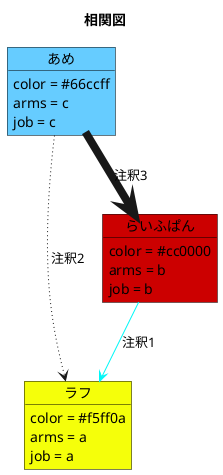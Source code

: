 @startuml name
title 相関図
skinparam ObjectBorderColor #000

object ラフ #f5ff0a {
color = #f5ff0a
arms = a
job = a
}
object らいふぱん #cc0000 {
color = #cc0000
arms = b
job = b
}
object あめ #66ccff {
color = #66ccff
arms = c
job = c
}

らいふぱん -[#00f7f7]-> ラフ : 注釈1
あめ -[dotted]-> ラフ : 注釈2
あめ -[thickness=8]-> らいふぱん : 注釈3
@enduml